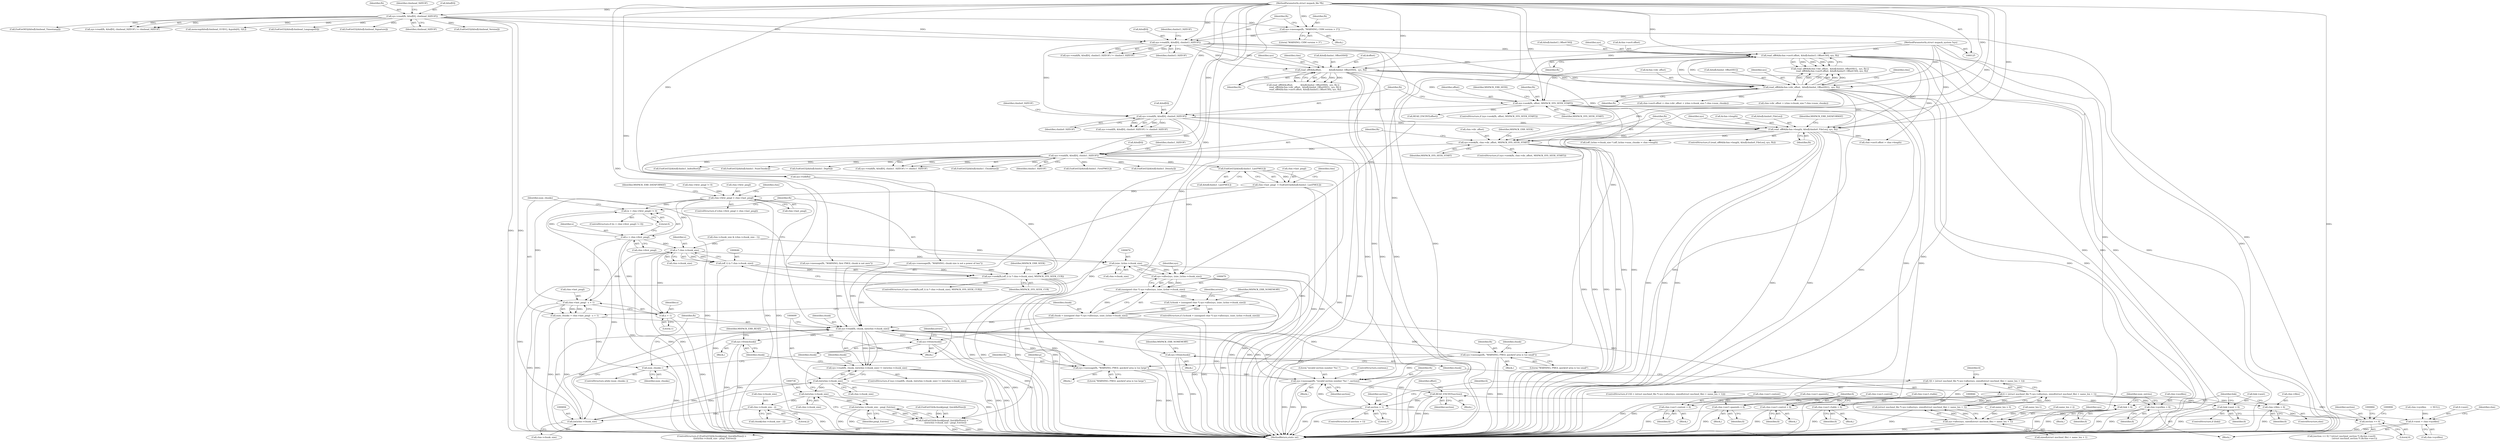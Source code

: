 digraph "0_libmspack_2f084136cfe0d05e5bf5703f3e83c6d955234b4d@array" {
"1000483" [label="(Call,EndGetI32(&buf[chmhs1_LastPMGL]))"];
"1000408" [label="(Call,sys->read(fh, &buf[0], chmhs1_SIZEOF))"];
"1000397" [label="(Call,sys->seek(fh, chm->dir_offset, MSPACK_SYS_SEEK_START))"];
"1000382" [label="(Call,read_off64(&chm->length, &buf[chmhs0_FileLen], sys, fh))"];
"1000370" [label="(Call,sys->read(fh, &buf[0], chmhs0_SIZEOF))"];
"1000361" [label="(Call,sys->seek(fh, offset, MSPACK_SYS_SEEK_START))"];
"1000344" [label="(Call,read_off64(&chm->sec0.offset, &buf[chmhst3_OffsetCS0], sys, fh))"];
"1000310" [label="(Call,sys->read(fh, &buf[0], chmhst3_SIZEOF))"];
"1000305" [label="(Call,sys->message(fh, \"WARNING; CHM version > 3\"))"];
"1000233" [label="(Call,sys->read(fh, &buf[0], chmhead_SIZEOF))"];
"1000127" [label="(MethodParameterIn,struct mspack_file *fh)"];
"1000333" [label="(Call,read_off64(&chm->dir_offset,  &buf[chmhst_OffsetHS1],  sys, fh))"];
"1000323" [label="(Call,read_off64(&offset,           &buf[chmhst_OffsetHS0],  sys, fh))"];
"1000126" [label="(MethodParameterIn,struct mspack_system *sys)"];
"1000479" [label="(Call,chm->last_pmgl  = EndGetI32(&buf[chmhs1_LastPMGL]))"];
"1000600" [label="(Call,chm->first_pmgl > chm->last_pmgl)"];
"1000634" [label="(Call,(x = chm->first_pmgl) != 0)"];
"1000635" [label="(Call,x = chm->first_pmgl)"];
"1000647" [label="(Call,x * chm->chunk_size)"];
"1000645" [label="(Call,(off_t) (x * chm->chunk_size))"];
"1000643" [label="(Call,sys->seek(fh,(off_t) (x * chm->chunk_size), MSPACK_SYS_SEEK_CUR))"];
"1000690" [label="(Call,sys->read(fh, chunk, (int)chm->chunk_size))"];
"1000689" [label="(Call,sys->read(fh, chunk, (int)chm->chunk_size) != (int)chm->chunk_size)"];
"1000704" [label="(Call,sys->free(chunk))"];
"1000726" [label="(Call,sys->message(fh, \"WARNING; PMGL quickref area is too small\"))"];
"1000744" [label="(Call,sys->message(fh, \"WARNING; PMGL quickref area is too large\"))"];
"1000836" [label="(Call,sys->message(fh, \"invalid section number '%u'.\", section))"];
"1000788" [label="(Call,READ_ENCINT(section))"];
"1000832" [label="(Call,section > 1)"];
"1000880" [label="(Call,section == 0)"];
"1000856" [label="(Call,sys->free(chunk))"];
"1001050" [label="(Call,sys->free(chunk))"];
"1000658" [label="(Call,chm->last_pmgl - x + 1)"];
"1000656" [label="(Call,num_chunks = chm->last_pmgl - x + 1)"];
"1000685" [label="(Call,num_chunks--)"];
"1000662" [label="(Call,x + 1)"];
"1000673" [label="(Call,(size_t)chm->chunk_size)"];
"1000671" [label="(Call,sys->alloc(sys, (size_t)chm->chunk_size))"];
"1000669" [label="(Call,(unsigned char *) sys->alloc(sys, (size_t)chm->chunk_size))"];
"1000666" [label="(Call,!(chunk = (unsigned char *) sys->alloc(sys, (size_t)chm->chunk_size)))"];
"1000667" [label="(Call,chunk = (unsigned char *) sys->alloc(sys, (size_t)chm->chunk_size))"];
"1000847" [label="(Call,sys->alloc(sys, sizeof(struct mschmd_file) + name_len + 1))"];
"1000845" [label="(Call,(struct mschmd_file *) sys->alloc(sys, sizeof(struct mschmd_file) + name_len + 1))"];
"1000842" [label="(Call,!(fi = (struct mschmd_file *) sys->alloc(sys, sizeof(struct mschmd_file) + name_len + 1)))"];
"1000843" [label="(Call,fi = (struct mschmd_file *) sys->alloc(sys, sizeof(struct mschmd_file) + name_len + 1))"];
"1000945" [label="(Call,chm->sec1.content = fi)"];
"1000965" [label="(Call,chm->sec1.control = fi)"];
"1000985" [label="(Call,chm->sec1.spaninfo = fi)"];
"1001005" [label="(Call,chm->sec1.rtable = fi)"];
"1001019" [label="(Call,chm->sysfiles = fi)"];
"1001012" [label="(Call,fi->next = chm->sysfiles)"];
"1001028" [label="(Call,link->next = fi)"];
"1001034" [label="(Call,chm->files = fi)"];
"1001039" [label="(Call,link = fi)"];
"1000693" [label="(Call,(int)chm->chunk_size)"];
"1000698" [label="(Call,(int)chm->chunk_size)"];
"1000737" [label="(Call,(int)chm->chunk_size)"];
"1000736" [label="(Call,(int)chm->chunk_size - pmgl_Entries)"];
"1000730" [label="(Call,EndGetI32(&chunk[pmgl_QuickRefSize]) > \n        ((int)chm->chunk_size - pmgl_Entries))"];
"1000758" [label="(Call,chm->chunk_size - 2)"];
"1000309" [label="(Call,sys->read(fh, &buf[0], chmhst3_SIZEOF) != chmhst3_SIZEOF)"];
"1000360" [label="(ControlStructure,if (sys->seek(fh, offset, MSPACK_SYS_SEEK_START)))"];
"1000438" [label="(Call,EndGetI32(&buf[chmhs1_Density]))"];
"1000652" [label="(Identifier,MSPACK_SYS_SEEK_CUR)"];
"1000311" [label="(Identifier,fh)"];
"1000333" [label="(Call,read_off64(&chm->dir_offset,  &buf[chmhst_OffsetHS1],  sys, fh))"];
"1000743" [label="(Block,)"];
"1000376" [label="(Identifier,chmhs0_SIZEOF)"];
"1000332" [label="(Call,read_off64(&chm->dir_offset,  &buf[chmhst_OffsetHS1],  sys, fh) ||\n      read_off64(&chm->sec0.offset, &buf[chmhst3_OffsetCS0], sys, fh))"];
"1001006" [label="(Call,chm->sec1.rtable)"];
"1000689" [label="(Call,sys->read(fh, chunk, (int)chm->chunk_size) != (int)chm->chunk_size)"];
"1000604" [label="(Call,chm->last_pmgl)"];
"1000614" [label="(Identifier,chm)"];
"1001055" [label="(Identifier,errors)"];
"1000682" [label="(Identifier,errors)"];
"1001039" [label="(Call,link = fi)"];
"1000946" [label="(Call,chm->sec1.content)"];
"1000839" [label="(Identifier,section)"];
"1000727" [label="(Identifier,fh)"];
"1000746" [label="(Literal,\"WARNING; PMGL quickref area is too large\")"];
"1000673" [label="(Call,(size_t)chm->chunk_size)"];
"1000666" [label="(Call,!(chunk = (unsigned char *) sys->alloc(sys, (size_t)chm->chunk_size)))"];
"1000640" [label="(Literal,0)"];
"1000330" [label="(Identifier,sys)"];
"1000234" [label="(Identifier,fh)"];
"1000991" [label="(Identifier,fi)"];
"1001026" [label="(ControlStructure,if (link))"];
"1000382" [label="(Call,read_off64(&chm->length, &buf[chmhs0_FileLen], sys, fh))"];
"1000668" [label="(Identifier,chunk)"];
"1000364" [label="(Identifier,MSPACK_SYS_SEEK_START)"];
"1000984" [label="(Block,)"];
"1000756" [label="(Call,chunk[chm->chunk_size - 2])"];
"1000599" [label="(ControlStructure,if (chm->first_pmgl > chm->last_pmgl))"];
"1000662" [label="(Call,x + 1)"];
"1000769" [label="(Identifier,num_entries)"];
"1000331" [label="(Identifier,fh)"];
"1000456" [label="(Call,EndGetI32(&buf[chmhs1_IndexRoot]))"];
"1000410" [label="(Call,&buf[0])"];
"1000736" [label="(Call,(int)chm->chunk_size - pmgl_Entries)"];
"1000343" [label="(Identifier,fh)"];
"1000835" [label="(Block,)"];
"1001051" [label="(Identifier,chunk)"];
"1000657" [label="(Identifier,num_chunks)"];
"1000856" [label="(Call,sys->free(chunk))"];
"1000879" [label="(Call,(section == 0) ? (struct mschmd_section *) (&chm->sec0)\n                                     : (struct mschmd_section *) (&chm->sec1))"];
"1000848" [label="(Identifier,sys)"];
"1000659" [label="(Call,chm->last_pmgl)"];
"1000362" [label="(Identifier,fh)"];
"1000465" [label="(Call,EndGetI32(&buf[chmhs1_NumChunks]))"];
"1000882" [label="(Literal,0)"];
"1000351" [label="(Call,&buf[chmhst3_OffsetCS0])"];
"1000447" [label="(Call,EndGetI32(&buf[chmhs1_Depth]))"];
"1000820" [label="(Call,name_len > 0)"];
"1001025" [label="(Block,)"];
"1000790" [label="(Call,READ_ENCINT(offset))"];
"1000704" [label="(Call,sys->free(chunk))"];
"1000664" [label="(Literal,1)"];
"1001019" [label="(Call,chm->sysfiles = fi)"];
"1000734" [label="(Identifier,chunk)"];
"1001033" [label="(ControlStructure,else)"];
"1000739" [label="(Call,chm->chunk_size)"];
"1000644" [label="(Identifier,fh)"];
"1000407" [label="(Call,sys->read(fh, &buf[0], chmhs1_SIZEOF) != chmhs1_SIZEOF)"];
"1000951" [label="(Identifier,fi)"];
"1000759" [label="(Call,chm->chunk_size)"];
"1000986" [label="(Call,chm->sec1.spaninfo)"];
"1000483" [label="(Call,EndGetI32(&buf[chmhs1_LastPMGL]))"];
"1000336" [label="(Identifier,chm)"];
"1000789" [label="(Identifier,section)"];
"1000596" [label="(Call,sys->message(fh, \"WARNING; first PMGL chunk is not zero\"))"];
"1000609" [label="(Identifier,MSPACK_ERR_DATAFORMAT)"];
"1000130" [label="(Block,)"];
"1000964" [label="(Block,)"];
"1000491" [label="(Identifier,chm)"];
"1001014" [label="(Identifier,fi)"];
"1000837" [label="(Identifier,fh)"];
"1000326" [label="(Call,&buf[chmhst_OffsetHS0])"];
"1000398" [label="(Identifier,fh)"];
"1000240" [label="(Identifier,chmhead_SIZEOF)"];
"1000322" [label="(Call,read_off64(&offset,           &buf[chmhst_OffsetHS0],  sys, fh) ||\n      read_off64(&chm->dir_offset,  &buf[chmhst_OffsetHS1],  sys, fh) ||\n      read_off64(&chm->sec0.offset, &buf[chmhst3_OffsetCS0], sys, fh))"];
"1000832" [label="(Call,section > 1)"];
"1000859" [label="(Identifier,MSPACK_ERR_NOMEMORY)"];
"1000838" [label="(Literal,\"invalid section number '%u'.\")"];
"1000671" [label="(Call,sys->alloc(sys, (size_t)chm->chunk_size))"];
"1000633" [label="(ControlStructure,if ((x = chm->first_pmgl) != 0))"];
"1000423" [label="(Call,sys->tell(fh))"];
"1000693" [label="(Call,(int)chm->chunk_size)"];
"1000658" [label="(Call,chm->last_pmgl - x + 1)"];
"1000383" [label="(Call,&chm->length)"];
"1001041" [label="(Identifier,fi)"];
"1000284" [label="(Call,EndGetM32(&buf[chmhead_Timestamp]))"];
"1000355" [label="(Identifier,sys)"];
"1000338" [label="(Call,&buf[chmhst_OffsetHS1])"];
"1000745" [label="(Identifier,fh)"];
"1000680" [label="(Identifier,MSPACK_ERR_NOMEMORY)"];
"1000305" [label="(Call,sys->message(fh, \"WARNING; CHM version > 3\"))"];
"1000685" [label="(Call,num_chunks--)"];
"1000826" [label="(Call,name_len-1)"];
"1000844" [label="(Identifier,fi)"];
"1000840" [label="(ControlStructure,continue;)"];
"1000415" [label="(Identifier,chmhs1_SIZEOF)"];
"1000692" [label="(Identifier,chunk)"];
"1000675" [label="(Call,chm->chunk_size)"];
"1000312" [label="(Call,&buf[0])"];
"1000480" [label="(Call,chm->last_pmgl)"];
"1001038" [label="(Identifier,fi)"];
"1000157" [label="(Call,chm->sysfiles      = NULL)"];
"1000402" [label="(Identifier,MSPACK_SYS_SEEK_START)"];
"1000387" [label="(Call,&buf[chmhs0_FileLen])"];
"1000700" [label="(Call,chm->chunk_size)"];
"1000363" [label="(Identifier,offset)"];
"1001023" [label="(Identifier,fi)"];
"1000377" [label="(Identifier,chmhs0_SIZEOF)"];
"1001034" [label="(Call,chm->files = fi)"];
"1000484" [label="(Call,&buf[chmhs1_LastPMGL])"];
"1000429" [label="(Call,EndGetI32(&buf[chmhs1_ChunkSize]))"];
"1000371" [label="(Identifier,fh)"];
"1000316" [label="(Identifier,chmhst3_SIZEOF)"];
"1000634" [label="(Call,(x = chm->first_pmgl) != 0)"];
"1000590" [label="(Call,chm->first_pmgl != 0)"];
"1000731" [label="(Call,EndGetI32(&chunk[pmgl_QuickRefSize]))"];
"1000414" [label="(Identifier,chmhs1_SIZEOF)"];
"1000575" [label="(Call,chm->chunk_size & (chm->chunk_size - 1))"];
"1000344" [label="(Call,read_off64(&chm->sec0.offset, &buf[chmhst3_OffsetCS0], sys, fh))"];
"1000686" [label="(Identifier,num_chunks)"];
"1000665" [label="(ControlStructure,if (!(chunk = (unsigned char *) sys->alloc(sys, (size_t)chm->chunk_size))))"];
"1000555" [label="(Call,(off_t)chm->chunk_size * (off_t)chm->num_chunks > chm->length)"];
"1000232" [label="(Call,sys->read(fh, &buf[0], chmhead_SIZEOF) != chmhead_SIZEOF)"];
"1000831" [label="(ControlStructure,if (section > 1))"];
"1000758" [label="(Call,chm->chunk_size - 2)"];
"1000372" [label="(Call,&buf[0])"];
"1000842" [label="(Call,!(fi = (struct mschmd_file *) sys->alloc(sys, sizeof(struct mschmd_file) + name_len + 1)))"];
"1000235" [label="(Call,&buf[0])"];
"1000796" [label="(Call,name_len < 2)"];
"1000966" [label="(Call,chm->sec1.control)"];
"1001020" [label="(Call,chm->sysfiles)"];
"1000730" [label="(Call,EndGetI32(&chunk[pmgl_QuickRefSize]) > \n        ((int)chm->chunk_size - pmgl_Entries))"];
"1000257" [label="(Call,memcmp(&buf[chmhead_GUID1], &guids[0], 32L))"];
"1000684" [label="(ControlStructure,while (num_chunks--))"];
"1000356" [label="(Identifier,fh)"];
"1000342" [label="(Identifier,sys)"];
"1000672" [label="(Identifier,sys)"];
"1001050" [label="(Call,sys->free(chunk))"];
"1000833" [label="(Identifier,section)"];
"1000408" [label="(Call,sys->read(fh, &buf[0], chmhs1_SIZEOF))"];
"1000601" [label="(Call,chm->first_pmgl)"];
"1000841" [label="(ControlStructure,if (!(fi = (struct mschmd_file *) sys->alloc(sys, sizeof(struct mschmd_file) + name_len + 1))))"];
"1000881" [label="(Identifier,section)"];
"1000737" [label="(Call,(int)chm->chunk_size)"];
"1000845" [label="(Call,(struct mschmd_file *) sys->alloc(sys, sizeof(struct mschmd_file) + name_len + 1))"];
"1000965" [label="(Call,chm->sec1.control = fi)"];
"1000381" [label="(ControlStructure,if (read_off64(&chm->length, &buf[chmhs0_FileLen], sys, fh)))"];
"1000399" [label="(Call,chm->dir_offset)"];
"1000293" [label="(Call,EndGetI32(&buf[chmhead_LanguageID]))"];
"1000637" [label="(Call,chm->first_pmgl)"];
"1000855" [label="(Block,)"];
"1000669" [label="(Call,(unsigned char *) sys->alloc(sys, (size_t)chm->chunk_size))"];
"1000944" [label="(Block,)"];
"1000655" [label="(Identifier,MSPACK_ERR_SEEK)"];
"1000945" [label="(Call,chm->sec1.content = fi)"];
"1000862" [label="(Identifier,fi)"];
"1000395" [label="(Identifier,MSPACK_ERR_DATAFORMAT)"];
"1001012" [label="(Call,fi->next = chm->sysfiles)"];
"1000642" [label="(ControlStructure,if (sys->seek(fh,(off_t) (x * chm->chunk_size), MSPACK_SYS_SEEK_CUR)))"];
"1000985" [label="(Call,chm->sec1.spaninfo = fi)"];
"1000474" [label="(Call,EndGetI32(&buf[chmhs1_FirstPMGL]))"];
"1000725" [label="(Block,)"];
"1000324" [label="(Call,&offset)"];
"1000770" [label="(Block,)"];
"1000857" [label="(Identifier,chunk)"];
"1000843" [label="(Call,fi = (struct mschmd_file *) sys->alloc(sys, sizeof(struct mschmd_file) + name_len + 1))"];
"1000932" [label="(Block,)"];
"1000707" [label="(Identifier,MSPACK_ERR_READ)"];
"1000847" [label="(Call,sys->alloc(sys, sizeof(struct mschmd_file) + name_len + 1))"];
"1000397" [label="(Call,sys->seek(fh, chm->dir_offset, MSPACK_SYS_SEEK_START))"];
"1001016" [label="(Call,chm->sysfiles)"];
"1001032" [label="(Identifier,fi)"];
"1000323" [label="(Call,read_off64(&offset,           &buf[chmhst_OffsetHS0],  sys, fh))"];
"1000695" [label="(Call,chm->chunk_size)"];
"1000246" [label="(Call,EndGetI32(&buf[chmhead_Signature]))"];
"1000239" [label="(Identifier,chmhead_SIZEOF)"];
"1000636" [label="(Identifier,x)"];
"1000744" [label="(Call,sys->message(fh, \"WARNING; PMGL quickref area is too large\"))"];
"1000479" [label="(Call,chm->last_pmgl  = EndGetI32(&buf[chmhs1_LastPMGL]))"];
"1001011" [label="(Identifier,fi)"];
"1000361" [label="(Call,sys->seek(fh, offset, MSPACK_SYS_SEEK_START))"];
"1000729" [label="(ControlStructure,if (EndGetI32(&chunk[pmgl_QuickRefSize]) > \n        ((int)chm->chunk_size - pmgl_Entries)))"];
"1000513" [label="(Call,chm->sec0.offset > chm->length)"];
"1000369" [label="(Call,sys->read(fh, &buf[0], chmhs0_SIZEOF) != chmhs0_SIZEOF)"];
"1000703" [label="(Block,)"];
"1001013" [label="(Call,fi->next)"];
"1000495" [label="(Call,chm->sec0.offset = chm->dir_offset + (chm->chunk_size * chm->num_chunks))"];
"1000698" [label="(Call,(int)chm->chunk_size)"];
"1001029" [label="(Call,link->next)"];
"1000690" [label="(Call,sys->read(fh, chunk, (int)chm->chunk_size))"];
"1000317" [label="(Identifier,chmhst3_SIZEOF)"];
"1000762" [label="(Literal,2)"];
"1000586" [label="(Call,sys->message(fh, \"WARNING; chunk size is not a power of two\"))"];
"1000348" [label="(Identifier,chm)"];
"1000334" [label="(Call,&chm->dir_offset)"];
"1000233" [label="(Call,sys->read(fh, &buf[0], chmhead_SIZEOF))"];
"1000728" [label="(Literal,\"WARNING; PMGL quickref area is too small\")"];
"1000304" [label="(Block,)"];
"1000705" [label="(Identifier,chunk)"];
"1000667" [label="(Call,chunk = (unsigned char *) sys->alloc(sys, (size_t)chm->chunk_size))"];
"1000971" [label="(Identifier,fi)"];
"1000691" [label="(Identifier,fh)"];
"1000306" [label="(Identifier,fh)"];
"1000880" [label="(Call,section == 0)"];
"1001035" [label="(Call,chm->files)"];
"1000643" [label="(Call,sys->seek(fh,(off_t) (x * chm->chunk_size), MSPACK_SYS_SEEK_CUR))"];
"1001021" [label="(Identifier,chm)"];
"1000275" [label="(Call,EndGetI32(&buf[chmhead_Version]))"];
"1000649" [label="(Call,chm->chunk_size)"];
"1001028" [label="(Call,link->next = fi)"];
"1000126" [label="(MethodParameterIn,struct mspack_system *sys)"];
"1000391" [label="(Identifier,sys)"];
"1000127" [label="(MethodParameterIn,struct mspack_file *fh)"];
"1000742" [label="(Identifier,pmgl_Entries)"];
"1000663" [label="(Identifier,x)"];
"1000849" [label="(Call,sizeof(struct mschmd_file) + name_len + 1)"];
"1000748" [label="(Identifier,p)"];
"1000405" [label="(Identifier,MSPACK_ERR_SEEK)"];
"1000600" [label="(Call,chm->first_pmgl > chm->last_pmgl)"];
"1000396" [label="(ControlStructure,if (sys->seek(fh, chm->dir_offset, MSPACK_SYS_SEEK_START)))"];
"1000645" [label="(Call,(off_t) (x * chm->chunk_size))"];
"1000656" [label="(Call,num_chunks = chm->last_pmgl - x + 1)"];
"1000836" [label="(Call,sys->message(fh, \"invalid section number '%u'.\", section))"];
"1000688" [label="(ControlStructure,if (sys->read(fh, chunk, (int)chm->chunk_size) != (int)chm->chunk_size))"];
"1000635" [label="(Call,x = chm->first_pmgl)"];
"1000307" [label="(Literal,\"WARNING; CHM version > 3\")"];
"1000834" [label="(Literal,1)"];
"1000367" [label="(Identifier,MSPACK_ERR_SEEK)"];
"1000501" [label="(Call,chm->dir_offset + (chm->chunk_size * chm->num_chunks))"];
"1000788" [label="(Call,READ_ENCINT(section))"];
"1001059" [label="(MethodReturn,static int)"];
"1001004" [label="(Block,)"];
"1001005" [label="(Call,chm->sec1.rtable = fi)"];
"1001040" [label="(Identifier,link)"];
"1000726" [label="(Call,sys->message(fh, \"WARNING; PMGL quickref area is too small\"))"];
"1000648" [label="(Identifier,x)"];
"1000713" [label="(Identifier,chunk)"];
"1000310" [label="(Call,sys->read(fh, &buf[0], chmhst3_SIZEOF))"];
"1000791" [label="(Identifier,offset)"];
"1000647" [label="(Call,x * chm->chunk_size)"];
"1000409" [label="(Identifier,fh)"];
"1000345" [label="(Call,&chm->sec0.offset)"];
"1000392" [label="(Identifier,fh)"];
"1000370" [label="(Call,sys->read(fh, &buf[0], chmhs0_SIZEOF))"];
"1000483" -> "1000479"  [label="AST: "];
"1000483" -> "1000484"  [label="CFG: "];
"1000484" -> "1000483"  [label="AST: "];
"1000479" -> "1000483"  [label="CFG: "];
"1000483" -> "1001059"  [label="DDG: "];
"1000483" -> "1000479"  [label="DDG: "];
"1000408" -> "1000483"  [label="DDG: "];
"1000408" -> "1000407"  [label="AST: "];
"1000408" -> "1000414"  [label="CFG: "];
"1000409" -> "1000408"  [label="AST: "];
"1000410" -> "1000408"  [label="AST: "];
"1000414" -> "1000408"  [label="AST: "];
"1000415" -> "1000408"  [label="CFG: "];
"1000408" -> "1001059"  [label="DDG: "];
"1000408" -> "1001059"  [label="DDG: "];
"1000408" -> "1000407"  [label="DDG: "];
"1000408" -> "1000407"  [label="DDG: "];
"1000408" -> "1000407"  [label="DDG: "];
"1000397" -> "1000408"  [label="DDG: "];
"1000127" -> "1000408"  [label="DDG: "];
"1000370" -> "1000408"  [label="DDG: "];
"1000408" -> "1000423"  [label="DDG: "];
"1000408" -> "1000429"  [label="DDG: "];
"1000408" -> "1000438"  [label="DDG: "];
"1000408" -> "1000447"  [label="DDG: "];
"1000408" -> "1000456"  [label="DDG: "];
"1000408" -> "1000465"  [label="DDG: "];
"1000408" -> "1000474"  [label="DDG: "];
"1000397" -> "1000396"  [label="AST: "];
"1000397" -> "1000402"  [label="CFG: "];
"1000398" -> "1000397"  [label="AST: "];
"1000399" -> "1000397"  [label="AST: "];
"1000402" -> "1000397"  [label="AST: "];
"1000405" -> "1000397"  [label="CFG: "];
"1000409" -> "1000397"  [label="CFG: "];
"1000397" -> "1001059"  [label="DDG: "];
"1000397" -> "1001059"  [label="DDG: "];
"1000397" -> "1001059"  [label="DDG: "];
"1000397" -> "1001059"  [label="DDG: "];
"1000382" -> "1000397"  [label="DDG: "];
"1000127" -> "1000397"  [label="DDG: "];
"1000333" -> "1000397"  [label="DDG: "];
"1000361" -> "1000397"  [label="DDG: "];
"1000382" -> "1000381"  [label="AST: "];
"1000382" -> "1000392"  [label="CFG: "];
"1000383" -> "1000382"  [label="AST: "];
"1000387" -> "1000382"  [label="AST: "];
"1000391" -> "1000382"  [label="AST: "];
"1000392" -> "1000382"  [label="AST: "];
"1000395" -> "1000382"  [label="CFG: "];
"1000398" -> "1000382"  [label="CFG: "];
"1000382" -> "1001059"  [label="DDG: "];
"1000382" -> "1001059"  [label="DDG: "];
"1000382" -> "1001059"  [label="DDG: "];
"1000382" -> "1001059"  [label="DDG: "];
"1000382" -> "1001059"  [label="DDG: "];
"1000370" -> "1000382"  [label="DDG: "];
"1000370" -> "1000382"  [label="DDG: "];
"1000344" -> "1000382"  [label="DDG: "];
"1000333" -> "1000382"  [label="DDG: "];
"1000323" -> "1000382"  [label="DDG: "];
"1000126" -> "1000382"  [label="DDG: "];
"1000127" -> "1000382"  [label="DDG: "];
"1000382" -> "1000513"  [label="DDG: "];
"1000382" -> "1000555"  [label="DDG: "];
"1000382" -> "1000671"  [label="DDG: "];
"1000370" -> "1000369"  [label="AST: "];
"1000370" -> "1000376"  [label="CFG: "];
"1000371" -> "1000370"  [label="AST: "];
"1000372" -> "1000370"  [label="AST: "];
"1000376" -> "1000370"  [label="AST: "];
"1000377" -> "1000370"  [label="CFG: "];
"1000370" -> "1001059"  [label="DDG: "];
"1000370" -> "1001059"  [label="DDG: "];
"1000370" -> "1000369"  [label="DDG: "];
"1000370" -> "1000369"  [label="DDG: "];
"1000370" -> "1000369"  [label="DDG: "];
"1000361" -> "1000370"  [label="DDG: "];
"1000127" -> "1000370"  [label="DDG: "];
"1000310" -> "1000370"  [label="DDG: "];
"1000361" -> "1000360"  [label="AST: "];
"1000361" -> "1000364"  [label="CFG: "];
"1000362" -> "1000361"  [label="AST: "];
"1000363" -> "1000361"  [label="AST: "];
"1000364" -> "1000361"  [label="AST: "];
"1000367" -> "1000361"  [label="CFG: "];
"1000371" -> "1000361"  [label="CFG: "];
"1000361" -> "1001059"  [label="DDG: "];
"1000361" -> "1001059"  [label="DDG: "];
"1000361" -> "1001059"  [label="DDG: "];
"1000361" -> "1001059"  [label="DDG: "];
"1000344" -> "1000361"  [label="DDG: "];
"1000323" -> "1000361"  [label="DDG: "];
"1000333" -> "1000361"  [label="DDG: "];
"1000127" -> "1000361"  [label="DDG: "];
"1000361" -> "1000790"  [label="DDG: "];
"1000344" -> "1000332"  [label="AST: "];
"1000344" -> "1000356"  [label="CFG: "];
"1000345" -> "1000344"  [label="AST: "];
"1000351" -> "1000344"  [label="AST: "];
"1000355" -> "1000344"  [label="AST: "];
"1000356" -> "1000344"  [label="AST: "];
"1000332" -> "1000344"  [label="CFG: "];
"1000344" -> "1001059"  [label="DDG: "];
"1000344" -> "1001059"  [label="DDG: "];
"1000344" -> "1001059"  [label="DDG: "];
"1000344" -> "1001059"  [label="DDG: "];
"1000344" -> "1000332"  [label="DDG: "];
"1000344" -> "1000332"  [label="DDG: "];
"1000344" -> "1000332"  [label="DDG: "];
"1000344" -> "1000332"  [label="DDG: "];
"1000310" -> "1000344"  [label="DDG: "];
"1000333" -> "1000344"  [label="DDG: "];
"1000333" -> "1000344"  [label="DDG: "];
"1000126" -> "1000344"  [label="DDG: "];
"1000127" -> "1000344"  [label="DDG: "];
"1000344" -> "1000513"  [label="DDG: "];
"1000310" -> "1000309"  [label="AST: "];
"1000310" -> "1000316"  [label="CFG: "];
"1000311" -> "1000310"  [label="AST: "];
"1000312" -> "1000310"  [label="AST: "];
"1000316" -> "1000310"  [label="AST: "];
"1000317" -> "1000310"  [label="CFG: "];
"1000310" -> "1001059"  [label="DDG: "];
"1000310" -> "1001059"  [label="DDG: "];
"1000310" -> "1000309"  [label="DDG: "];
"1000310" -> "1000309"  [label="DDG: "];
"1000310" -> "1000309"  [label="DDG: "];
"1000305" -> "1000310"  [label="DDG: "];
"1000233" -> "1000310"  [label="DDG: "];
"1000233" -> "1000310"  [label="DDG: "];
"1000127" -> "1000310"  [label="DDG: "];
"1000310" -> "1000323"  [label="DDG: "];
"1000310" -> "1000323"  [label="DDG: "];
"1000310" -> "1000333"  [label="DDG: "];
"1000305" -> "1000304"  [label="AST: "];
"1000305" -> "1000307"  [label="CFG: "];
"1000306" -> "1000305"  [label="AST: "];
"1000307" -> "1000305"  [label="AST: "];
"1000311" -> "1000305"  [label="CFG: "];
"1000305" -> "1001059"  [label="DDG: "];
"1000233" -> "1000305"  [label="DDG: "];
"1000127" -> "1000305"  [label="DDG: "];
"1000233" -> "1000232"  [label="AST: "];
"1000233" -> "1000239"  [label="CFG: "];
"1000234" -> "1000233"  [label="AST: "];
"1000235" -> "1000233"  [label="AST: "];
"1000239" -> "1000233"  [label="AST: "];
"1000240" -> "1000233"  [label="CFG: "];
"1000233" -> "1001059"  [label="DDG: "];
"1000233" -> "1001059"  [label="DDG: "];
"1000233" -> "1000232"  [label="DDG: "];
"1000233" -> "1000232"  [label="DDG: "];
"1000233" -> "1000232"  [label="DDG: "];
"1000127" -> "1000233"  [label="DDG: "];
"1000233" -> "1000246"  [label="DDG: "];
"1000233" -> "1000257"  [label="DDG: "];
"1000233" -> "1000275"  [label="DDG: "];
"1000233" -> "1000284"  [label="DDG: "];
"1000233" -> "1000293"  [label="DDG: "];
"1000127" -> "1000125"  [label="AST: "];
"1000127" -> "1001059"  [label="DDG: "];
"1000127" -> "1000323"  [label="DDG: "];
"1000127" -> "1000333"  [label="DDG: "];
"1000127" -> "1000423"  [label="DDG: "];
"1000127" -> "1000586"  [label="DDG: "];
"1000127" -> "1000596"  [label="DDG: "];
"1000127" -> "1000643"  [label="DDG: "];
"1000127" -> "1000690"  [label="DDG: "];
"1000127" -> "1000726"  [label="DDG: "];
"1000127" -> "1000744"  [label="DDG: "];
"1000127" -> "1000836"  [label="DDG: "];
"1000333" -> "1000332"  [label="AST: "];
"1000333" -> "1000343"  [label="CFG: "];
"1000334" -> "1000333"  [label="AST: "];
"1000338" -> "1000333"  [label="AST: "];
"1000342" -> "1000333"  [label="AST: "];
"1000343" -> "1000333"  [label="AST: "];
"1000348" -> "1000333"  [label="CFG: "];
"1000332" -> "1000333"  [label="CFG: "];
"1000333" -> "1001059"  [label="DDG: "];
"1000333" -> "1001059"  [label="DDG: "];
"1000333" -> "1001059"  [label="DDG: "];
"1000333" -> "1001059"  [label="DDG: "];
"1000333" -> "1000332"  [label="DDG: "];
"1000333" -> "1000332"  [label="DDG: "];
"1000333" -> "1000332"  [label="DDG: "];
"1000333" -> "1000332"  [label="DDG: "];
"1000323" -> "1000333"  [label="DDG: "];
"1000323" -> "1000333"  [label="DDG: "];
"1000126" -> "1000333"  [label="DDG: "];
"1000333" -> "1000495"  [label="DDG: "];
"1000333" -> "1000501"  [label="DDG: "];
"1000323" -> "1000322"  [label="AST: "];
"1000323" -> "1000331"  [label="CFG: "];
"1000324" -> "1000323"  [label="AST: "];
"1000326" -> "1000323"  [label="AST: "];
"1000330" -> "1000323"  [label="AST: "];
"1000331" -> "1000323"  [label="AST: "];
"1000336" -> "1000323"  [label="CFG: "];
"1000322" -> "1000323"  [label="CFG: "];
"1000323" -> "1001059"  [label="DDG: "];
"1000323" -> "1001059"  [label="DDG: "];
"1000323" -> "1001059"  [label="DDG: "];
"1000323" -> "1001059"  [label="DDG: "];
"1000323" -> "1000322"  [label="DDG: "];
"1000323" -> "1000322"  [label="DDG: "];
"1000323" -> "1000322"  [label="DDG: "];
"1000323" -> "1000322"  [label="DDG: "];
"1000126" -> "1000323"  [label="DDG: "];
"1000126" -> "1000125"  [label="AST: "];
"1000126" -> "1001059"  [label="DDG: "];
"1000126" -> "1000671"  [label="DDG: "];
"1000126" -> "1000847"  [label="DDG: "];
"1000479" -> "1000130"  [label="AST: "];
"1000480" -> "1000479"  [label="AST: "];
"1000491" -> "1000479"  [label="CFG: "];
"1000479" -> "1001059"  [label="DDG: "];
"1000479" -> "1001059"  [label="DDG: "];
"1000479" -> "1000600"  [label="DDG: "];
"1000600" -> "1000599"  [label="AST: "];
"1000600" -> "1000604"  [label="CFG: "];
"1000601" -> "1000600"  [label="AST: "];
"1000604" -> "1000600"  [label="AST: "];
"1000609" -> "1000600"  [label="CFG: "];
"1000614" -> "1000600"  [label="CFG: "];
"1000600" -> "1001059"  [label="DDG: "];
"1000600" -> "1001059"  [label="DDG: "];
"1000600" -> "1001059"  [label="DDG: "];
"1000590" -> "1000600"  [label="DDG: "];
"1000600" -> "1000634"  [label="DDG: "];
"1000600" -> "1000635"  [label="DDG: "];
"1000600" -> "1000658"  [label="DDG: "];
"1000634" -> "1000633"  [label="AST: "];
"1000634" -> "1000640"  [label="CFG: "];
"1000635" -> "1000634"  [label="AST: "];
"1000640" -> "1000634"  [label="AST: "];
"1000644" -> "1000634"  [label="CFG: "];
"1000657" -> "1000634"  [label="CFG: "];
"1000634" -> "1001059"  [label="DDG: "];
"1000635" -> "1000634"  [label="DDG: "];
"1000635" -> "1000637"  [label="CFG: "];
"1000636" -> "1000635"  [label="AST: "];
"1000637" -> "1000635"  [label="AST: "];
"1000640" -> "1000635"  [label="CFG: "];
"1000635" -> "1001059"  [label="DDG: "];
"1000635" -> "1000647"  [label="DDG: "];
"1000635" -> "1000658"  [label="DDG: "];
"1000635" -> "1000662"  [label="DDG: "];
"1000647" -> "1000645"  [label="AST: "];
"1000647" -> "1000649"  [label="CFG: "];
"1000648" -> "1000647"  [label="AST: "];
"1000649" -> "1000647"  [label="AST: "];
"1000645" -> "1000647"  [label="CFG: "];
"1000647" -> "1001059"  [label="DDG: "];
"1000647" -> "1001059"  [label="DDG: "];
"1000647" -> "1000645"  [label="DDG: "];
"1000647" -> "1000645"  [label="DDG: "];
"1000575" -> "1000647"  [label="DDG: "];
"1000647" -> "1000658"  [label="DDG: "];
"1000647" -> "1000662"  [label="DDG: "];
"1000647" -> "1000673"  [label="DDG: "];
"1000645" -> "1000643"  [label="AST: "];
"1000646" -> "1000645"  [label="AST: "];
"1000652" -> "1000645"  [label="CFG: "];
"1000645" -> "1001059"  [label="DDG: "];
"1000645" -> "1000643"  [label="DDG: "];
"1000643" -> "1000642"  [label="AST: "];
"1000643" -> "1000652"  [label="CFG: "];
"1000644" -> "1000643"  [label="AST: "];
"1000652" -> "1000643"  [label="AST: "];
"1000655" -> "1000643"  [label="CFG: "];
"1000657" -> "1000643"  [label="CFG: "];
"1000643" -> "1001059"  [label="DDG: "];
"1000643" -> "1001059"  [label="DDG: "];
"1000643" -> "1001059"  [label="DDG: "];
"1000643" -> "1001059"  [label="DDG: "];
"1000596" -> "1000643"  [label="DDG: "];
"1000586" -> "1000643"  [label="DDG: "];
"1000423" -> "1000643"  [label="DDG: "];
"1000643" -> "1000690"  [label="DDG: "];
"1000690" -> "1000689"  [label="AST: "];
"1000690" -> "1000693"  [label="CFG: "];
"1000691" -> "1000690"  [label="AST: "];
"1000692" -> "1000690"  [label="AST: "];
"1000693" -> "1000690"  [label="AST: "];
"1000699" -> "1000690"  [label="CFG: "];
"1000690" -> "1001059"  [label="DDG: "];
"1000690" -> "1000689"  [label="DDG: "];
"1000690" -> "1000689"  [label="DDG: "];
"1000690" -> "1000689"  [label="DDG: "];
"1000596" -> "1000690"  [label="DDG: "];
"1000726" -> "1000690"  [label="DDG: "];
"1000744" -> "1000690"  [label="DDG: "];
"1000586" -> "1000690"  [label="DDG: "];
"1000836" -> "1000690"  [label="DDG: "];
"1000423" -> "1000690"  [label="DDG: "];
"1000667" -> "1000690"  [label="DDG: "];
"1000693" -> "1000690"  [label="DDG: "];
"1000690" -> "1000704"  [label="DDG: "];
"1000690" -> "1000726"  [label="DDG: "];
"1000690" -> "1000744"  [label="DDG: "];
"1000690" -> "1000836"  [label="DDG: "];
"1000690" -> "1000856"  [label="DDG: "];
"1000690" -> "1001050"  [label="DDG: "];
"1000689" -> "1000688"  [label="AST: "];
"1000689" -> "1000698"  [label="CFG: "];
"1000698" -> "1000689"  [label="AST: "];
"1000705" -> "1000689"  [label="CFG: "];
"1000713" -> "1000689"  [label="CFG: "];
"1000689" -> "1001059"  [label="DDG: "];
"1000689" -> "1001059"  [label="DDG: "];
"1000689" -> "1001059"  [label="DDG: "];
"1000698" -> "1000689"  [label="DDG: "];
"1000704" -> "1000703"  [label="AST: "];
"1000704" -> "1000705"  [label="CFG: "];
"1000705" -> "1000704"  [label="AST: "];
"1000707" -> "1000704"  [label="CFG: "];
"1000704" -> "1001059"  [label="DDG: "];
"1000704" -> "1001059"  [label="DDG: "];
"1000726" -> "1000725"  [label="AST: "];
"1000726" -> "1000728"  [label="CFG: "];
"1000727" -> "1000726"  [label="AST: "];
"1000728" -> "1000726"  [label="AST: "];
"1000734" -> "1000726"  [label="CFG: "];
"1000726" -> "1001059"  [label="DDG: "];
"1000726" -> "1001059"  [label="DDG: "];
"1000726" -> "1000744"  [label="DDG: "];
"1000726" -> "1000836"  [label="DDG: "];
"1000744" -> "1000743"  [label="AST: "];
"1000744" -> "1000746"  [label="CFG: "];
"1000745" -> "1000744"  [label="AST: "];
"1000746" -> "1000744"  [label="AST: "];
"1000748" -> "1000744"  [label="CFG: "];
"1000744" -> "1001059"  [label="DDG: "];
"1000744" -> "1001059"  [label="DDG: "];
"1000744" -> "1000836"  [label="DDG: "];
"1000836" -> "1000835"  [label="AST: "];
"1000836" -> "1000839"  [label="CFG: "];
"1000837" -> "1000836"  [label="AST: "];
"1000838" -> "1000836"  [label="AST: "];
"1000839" -> "1000836"  [label="AST: "];
"1000840" -> "1000836"  [label="CFG: "];
"1000836" -> "1001059"  [label="DDG: "];
"1000836" -> "1001059"  [label="DDG: "];
"1000836" -> "1001059"  [label="DDG: "];
"1000836" -> "1000788"  [label="DDG: "];
"1000832" -> "1000836"  [label="DDG: "];
"1000788" -> "1000770"  [label="AST: "];
"1000788" -> "1000789"  [label="CFG: "];
"1000789" -> "1000788"  [label="AST: "];
"1000791" -> "1000788"  [label="CFG: "];
"1000788" -> "1001059"  [label="DDG: "];
"1000788" -> "1001059"  [label="DDG: "];
"1000880" -> "1000788"  [label="DDG: "];
"1000788" -> "1000832"  [label="DDG: "];
"1000832" -> "1000831"  [label="AST: "];
"1000832" -> "1000834"  [label="CFG: "];
"1000833" -> "1000832"  [label="AST: "];
"1000834" -> "1000832"  [label="AST: "];
"1000837" -> "1000832"  [label="CFG: "];
"1000844" -> "1000832"  [label="CFG: "];
"1000832" -> "1001059"  [label="DDG: "];
"1000832" -> "1001059"  [label="DDG: "];
"1000832" -> "1000880"  [label="DDG: "];
"1000880" -> "1000879"  [label="AST: "];
"1000880" -> "1000882"  [label="CFG: "];
"1000881" -> "1000880"  [label="AST: "];
"1000882" -> "1000880"  [label="AST: "];
"1000884" -> "1000880"  [label="CFG: "];
"1000890" -> "1000880"  [label="CFG: "];
"1000880" -> "1001059"  [label="DDG: "];
"1000856" -> "1000855"  [label="AST: "];
"1000856" -> "1000857"  [label="CFG: "];
"1000857" -> "1000856"  [label="AST: "];
"1000859" -> "1000856"  [label="CFG: "];
"1000856" -> "1001059"  [label="DDG: "];
"1000856" -> "1001059"  [label="DDG: "];
"1001050" -> "1000130"  [label="AST: "];
"1001050" -> "1001051"  [label="CFG: "];
"1001051" -> "1001050"  [label="AST: "];
"1001055" -> "1001050"  [label="CFG: "];
"1001050" -> "1001059"  [label="DDG: "];
"1001050" -> "1001059"  [label="DDG: "];
"1000667" -> "1001050"  [label="DDG: "];
"1000658" -> "1000656"  [label="AST: "];
"1000658" -> "1000662"  [label="CFG: "];
"1000659" -> "1000658"  [label="AST: "];
"1000662" -> "1000658"  [label="AST: "];
"1000656" -> "1000658"  [label="CFG: "];
"1000658" -> "1001059"  [label="DDG: "];
"1000658" -> "1001059"  [label="DDG: "];
"1000658" -> "1000656"  [label="DDG: "];
"1000658" -> "1000656"  [label="DDG: "];
"1000656" -> "1000130"  [label="AST: "];
"1000657" -> "1000656"  [label="AST: "];
"1000668" -> "1000656"  [label="CFG: "];
"1000656" -> "1001059"  [label="DDG: "];
"1000656" -> "1001059"  [label="DDG: "];
"1000656" -> "1000685"  [label="DDG: "];
"1000685" -> "1000684"  [label="AST: "];
"1000685" -> "1000686"  [label="CFG: "];
"1000686" -> "1000685"  [label="AST: "];
"1000691" -> "1000685"  [label="CFG: "];
"1001051" -> "1000685"  [label="CFG: "];
"1000685" -> "1001059"  [label="DDG: "];
"1000662" -> "1000664"  [label="CFG: "];
"1000663" -> "1000662"  [label="AST: "];
"1000664" -> "1000662"  [label="AST: "];
"1000662" -> "1001059"  [label="DDG: "];
"1000673" -> "1000671"  [label="AST: "];
"1000673" -> "1000675"  [label="CFG: "];
"1000674" -> "1000673"  [label="AST: "];
"1000675" -> "1000673"  [label="AST: "];
"1000671" -> "1000673"  [label="CFG: "];
"1000673" -> "1001059"  [label="DDG: "];
"1000673" -> "1000671"  [label="DDG: "];
"1000575" -> "1000673"  [label="DDG: "];
"1000673" -> "1000693"  [label="DDG: "];
"1000671" -> "1000669"  [label="AST: "];
"1000672" -> "1000671"  [label="AST: "];
"1000669" -> "1000671"  [label="CFG: "];
"1000671" -> "1001059"  [label="DDG: "];
"1000671" -> "1001059"  [label="DDG: "];
"1000671" -> "1000669"  [label="DDG: "];
"1000671" -> "1000669"  [label="DDG: "];
"1000671" -> "1000847"  [label="DDG: "];
"1000669" -> "1000667"  [label="AST: "];
"1000670" -> "1000669"  [label="AST: "];
"1000667" -> "1000669"  [label="CFG: "];
"1000669" -> "1001059"  [label="DDG: "];
"1000669" -> "1000666"  [label="DDG: "];
"1000669" -> "1000667"  [label="DDG: "];
"1000666" -> "1000665"  [label="AST: "];
"1000666" -> "1000667"  [label="CFG: "];
"1000667" -> "1000666"  [label="AST: "];
"1000680" -> "1000666"  [label="CFG: "];
"1000682" -> "1000666"  [label="CFG: "];
"1000666" -> "1001059"  [label="DDG: "];
"1000667" -> "1000666"  [label="DDG: "];
"1000668" -> "1000667"  [label="AST: "];
"1000667" -> "1001059"  [label="DDG: "];
"1000667" -> "1001059"  [label="DDG: "];
"1000847" -> "1000845"  [label="AST: "];
"1000847" -> "1000849"  [label="CFG: "];
"1000848" -> "1000847"  [label="AST: "];
"1000849" -> "1000847"  [label="AST: "];
"1000845" -> "1000847"  [label="CFG: "];
"1000847" -> "1001059"  [label="DDG: "];
"1000847" -> "1001059"  [label="DDG: "];
"1000847" -> "1000845"  [label="DDG: "];
"1000847" -> "1000845"  [label="DDG: "];
"1000826" -> "1000847"  [label="DDG: "];
"1000820" -> "1000847"  [label="DDG: "];
"1000796" -> "1000847"  [label="DDG: "];
"1000845" -> "1000843"  [label="AST: "];
"1000846" -> "1000845"  [label="AST: "];
"1000843" -> "1000845"  [label="CFG: "];
"1000845" -> "1001059"  [label="DDG: "];
"1000845" -> "1000842"  [label="DDG: "];
"1000845" -> "1000843"  [label="DDG: "];
"1000842" -> "1000841"  [label="AST: "];
"1000842" -> "1000843"  [label="CFG: "];
"1000843" -> "1000842"  [label="AST: "];
"1000857" -> "1000842"  [label="CFG: "];
"1000862" -> "1000842"  [label="CFG: "];
"1000842" -> "1001059"  [label="DDG: "];
"1000843" -> "1000842"  [label="DDG: "];
"1000844" -> "1000843"  [label="AST: "];
"1000843" -> "1001059"  [label="DDG: "];
"1000843" -> "1001059"  [label="DDG: "];
"1000843" -> "1000945"  [label="DDG: "];
"1000843" -> "1000965"  [label="DDG: "];
"1000843" -> "1000985"  [label="DDG: "];
"1000843" -> "1001005"  [label="DDG: "];
"1000843" -> "1001019"  [label="DDG: "];
"1000843" -> "1001028"  [label="DDG: "];
"1000843" -> "1001034"  [label="DDG: "];
"1000843" -> "1001039"  [label="DDG: "];
"1000945" -> "1000944"  [label="AST: "];
"1000945" -> "1000951"  [label="CFG: "];
"1000946" -> "1000945"  [label="AST: "];
"1000951" -> "1000945"  [label="AST: "];
"1001014" -> "1000945"  [label="CFG: "];
"1000945" -> "1001059"  [label="DDG: "];
"1000965" -> "1000964"  [label="AST: "];
"1000965" -> "1000971"  [label="CFG: "];
"1000966" -> "1000965"  [label="AST: "];
"1000971" -> "1000965"  [label="AST: "];
"1001014" -> "1000965"  [label="CFG: "];
"1000965" -> "1001059"  [label="DDG: "];
"1000985" -> "1000984"  [label="AST: "];
"1000985" -> "1000991"  [label="CFG: "];
"1000986" -> "1000985"  [label="AST: "];
"1000991" -> "1000985"  [label="AST: "];
"1001014" -> "1000985"  [label="CFG: "];
"1000985" -> "1001059"  [label="DDG: "];
"1001005" -> "1001004"  [label="AST: "];
"1001005" -> "1001011"  [label="CFG: "];
"1001006" -> "1001005"  [label="AST: "];
"1001011" -> "1001005"  [label="AST: "];
"1001014" -> "1001005"  [label="CFG: "];
"1001005" -> "1001059"  [label="DDG: "];
"1001019" -> "1000932"  [label="AST: "];
"1001019" -> "1001023"  [label="CFG: "];
"1001020" -> "1001019"  [label="AST: "];
"1001023" -> "1001019"  [label="AST: "];
"1000769" -> "1001019"  [label="CFG: "];
"1001019" -> "1001059"  [label="DDG: "];
"1001019" -> "1001059"  [label="DDG: "];
"1001019" -> "1001012"  [label="DDG: "];
"1001012" -> "1000932"  [label="AST: "];
"1001012" -> "1001016"  [label="CFG: "];
"1001013" -> "1001012"  [label="AST: "];
"1001016" -> "1001012"  [label="AST: "];
"1001021" -> "1001012"  [label="CFG: "];
"1001012" -> "1001059"  [label="DDG: "];
"1000157" -> "1001012"  [label="DDG: "];
"1001028" -> "1001026"  [label="AST: "];
"1001028" -> "1001032"  [label="CFG: "];
"1001029" -> "1001028"  [label="AST: "];
"1001032" -> "1001028"  [label="AST: "];
"1001040" -> "1001028"  [label="CFG: "];
"1001028" -> "1001059"  [label="DDG: "];
"1001034" -> "1001033"  [label="AST: "];
"1001034" -> "1001038"  [label="CFG: "];
"1001035" -> "1001034"  [label="AST: "];
"1001038" -> "1001034"  [label="AST: "];
"1001040" -> "1001034"  [label="CFG: "];
"1001034" -> "1001059"  [label="DDG: "];
"1001039" -> "1001025"  [label="AST: "];
"1001039" -> "1001041"  [label="CFG: "];
"1001040" -> "1001039"  [label="AST: "];
"1001041" -> "1001039"  [label="AST: "];
"1000769" -> "1001039"  [label="CFG: "];
"1001039" -> "1001059"  [label="DDG: "];
"1001039" -> "1001059"  [label="DDG: "];
"1000693" -> "1000695"  [label="CFG: "];
"1000694" -> "1000693"  [label="AST: "];
"1000695" -> "1000693"  [label="AST: "];
"1000698" -> "1000693"  [label="DDG: "];
"1000758" -> "1000693"  [label="DDG: "];
"1000693" -> "1000698"  [label="DDG: "];
"1000698" -> "1000700"  [label="CFG: "];
"1000699" -> "1000698"  [label="AST: "];
"1000700" -> "1000698"  [label="AST: "];
"1000698" -> "1001059"  [label="DDG: "];
"1000698" -> "1000737"  [label="DDG: "];
"1000737" -> "1000736"  [label="AST: "];
"1000737" -> "1000739"  [label="CFG: "];
"1000738" -> "1000737"  [label="AST: "];
"1000739" -> "1000737"  [label="AST: "];
"1000742" -> "1000737"  [label="CFG: "];
"1000737" -> "1000736"  [label="DDG: "];
"1000737" -> "1000758"  [label="DDG: "];
"1000736" -> "1000730"  [label="AST: "];
"1000736" -> "1000742"  [label="CFG: "];
"1000742" -> "1000736"  [label="AST: "];
"1000730" -> "1000736"  [label="CFG: "];
"1000736" -> "1001059"  [label="DDG: "];
"1000736" -> "1001059"  [label="DDG: "];
"1000736" -> "1000730"  [label="DDG: "];
"1000736" -> "1000730"  [label="DDG: "];
"1000730" -> "1000729"  [label="AST: "];
"1000731" -> "1000730"  [label="AST: "];
"1000745" -> "1000730"  [label="CFG: "];
"1000748" -> "1000730"  [label="CFG: "];
"1000730" -> "1001059"  [label="DDG: "];
"1000730" -> "1001059"  [label="DDG: "];
"1000730" -> "1001059"  [label="DDG: "];
"1000731" -> "1000730"  [label="DDG: "];
"1000758" -> "1000756"  [label="AST: "];
"1000758" -> "1000762"  [label="CFG: "];
"1000759" -> "1000758"  [label="AST: "];
"1000762" -> "1000758"  [label="AST: "];
"1000756" -> "1000758"  [label="CFG: "];
"1000758" -> "1001059"  [label="DDG: "];
}
